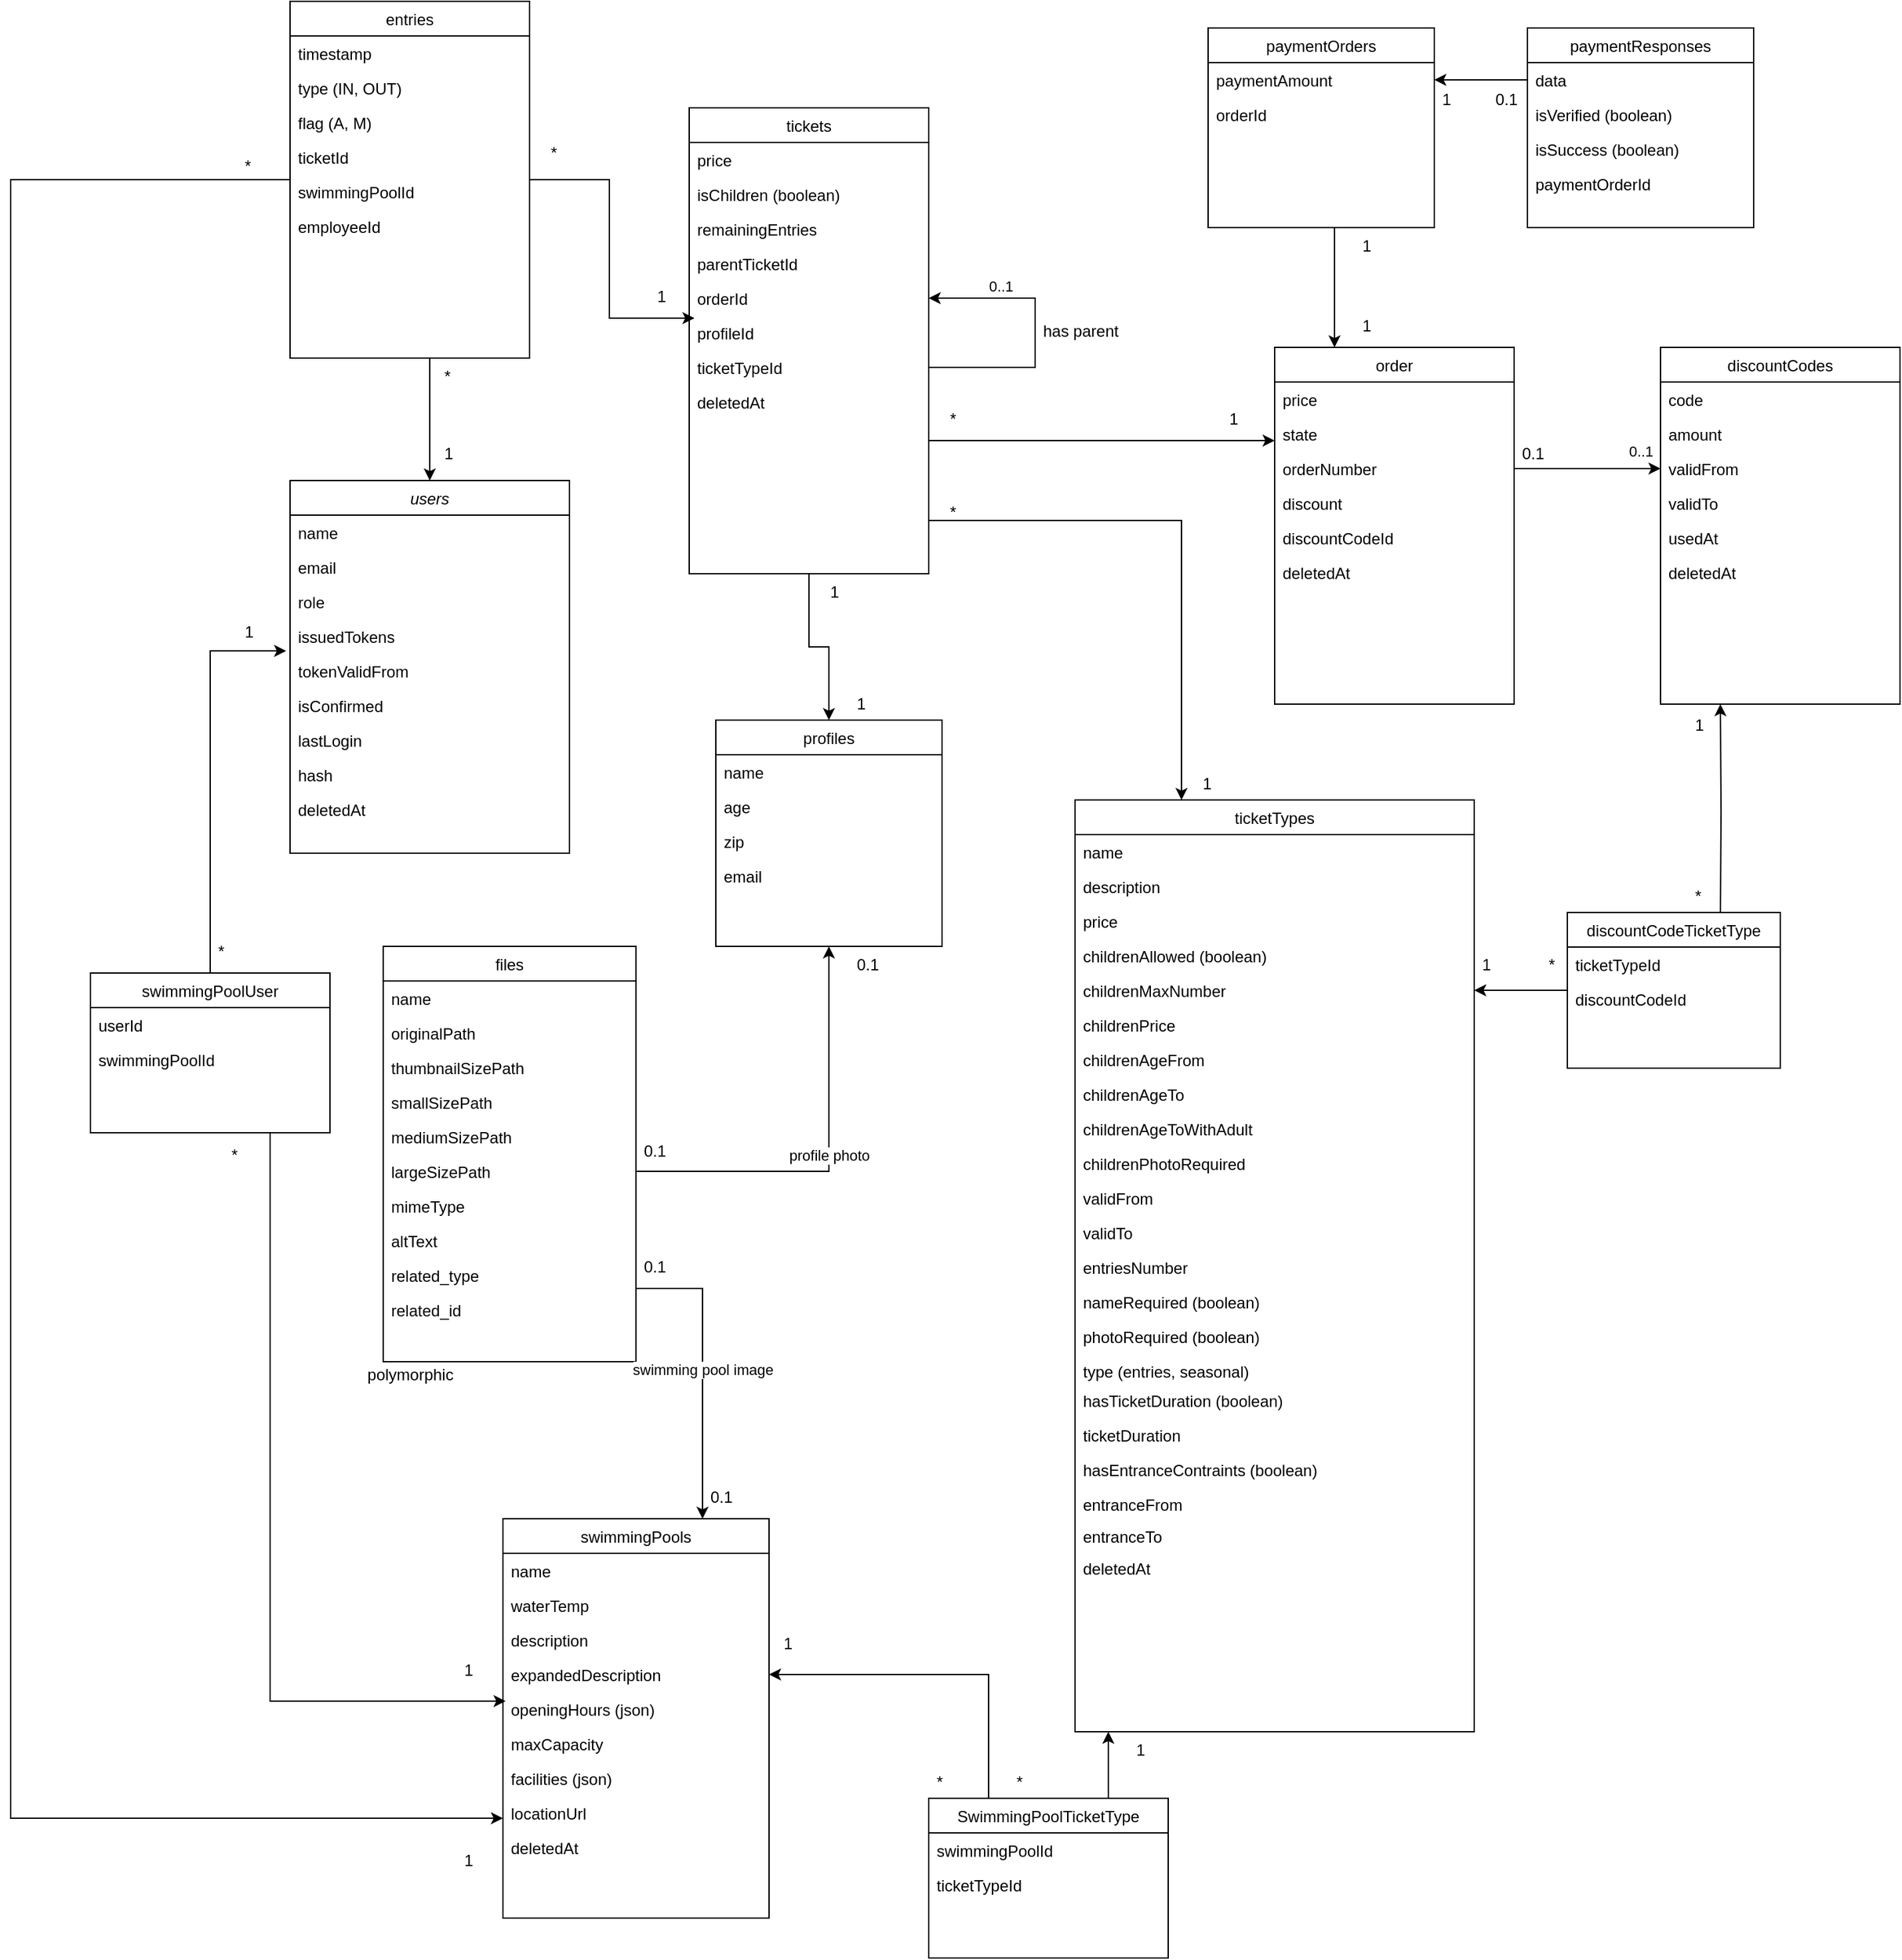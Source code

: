 <mxfile version="14.6.13" type="device"><diagram id="C5RBs43oDa-KdzZeNtuy" name="Page-1"><mxGraphModel dx="2249" dy="1906" grid="1" gridSize="10" guides="1" tooltips="1" connect="1" arrows="1" fold="1" page="1" pageScale="1" pageWidth="827" pageHeight="1169" math="0" shadow="0"><root><mxCell id="WIyWlLk6GJQsqaUBKTNV-0"/><mxCell id="WIyWlLk6GJQsqaUBKTNV-1" parent="WIyWlLk6GJQsqaUBKTNV-0"/><mxCell id="zkfFHV4jXpPFQw0GAbJ--0" value="users" style="swimlane;fontStyle=2;align=center;verticalAlign=top;childLayout=stackLayout;horizontal=1;startSize=26;horizontalStack=0;resizeParent=1;resizeLast=0;collapsible=1;marginBottom=0;rounded=0;shadow=0;strokeWidth=1;" parent="WIyWlLk6GJQsqaUBKTNV-1" vertex="1"><mxGeometry x="80" y="120" width="210" height="280" as="geometry"><mxRectangle x="230" y="140" width="160" height="26" as="alternateBounds"/></mxGeometry></mxCell><mxCell id="zkfFHV4jXpPFQw0GAbJ--1" value="name" style="text;align=left;verticalAlign=top;spacingLeft=4;spacingRight=4;overflow=hidden;rotatable=0;points=[[0,0.5],[1,0.5]];portConstraint=eastwest;" parent="zkfFHV4jXpPFQw0GAbJ--0" vertex="1"><mxGeometry y="26" width="210" height="26" as="geometry"/></mxCell><mxCell id="zkfFHV4jXpPFQw0GAbJ--3" value="email" style="text;align=left;verticalAlign=top;spacingLeft=4;spacingRight=4;overflow=hidden;rotatable=0;points=[[0,0.5],[1,0.5]];portConstraint=eastwest;rounded=0;shadow=0;html=0;" parent="zkfFHV4jXpPFQw0GAbJ--0" vertex="1"><mxGeometry y="52" width="210" height="26" as="geometry"/></mxCell><mxCell id="48Y4e8275ruxx7XtLeB7-0" value="role" style="text;align=left;verticalAlign=top;spacingLeft=4;spacingRight=4;overflow=hidden;rotatable=0;points=[[0,0.5],[1,0.5]];portConstraint=eastwest;rounded=0;shadow=0;html=0;" parent="zkfFHV4jXpPFQw0GAbJ--0" vertex="1"><mxGeometry y="78" width="210" height="26" as="geometry"/></mxCell><mxCell id="Dddt24vd3l7Aj1Kk9YPu-17" value="issuedTokens" style="text;align=left;verticalAlign=top;spacingLeft=4;spacingRight=4;overflow=hidden;rotatable=0;points=[[0,0.5],[1,0.5]];portConstraint=eastwest;rounded=0;shadow=0;html=0;" parent="zkfFHV4jXpPFQw0GAbJ--0" vertex="1"><mxGeometry y="104" width="210" height="26" as="geometry"/></mxCell><mxCell id="Dddt24vd3l7Aj1Kk9YPu-20" value="tokenValidFrom" style="text;align=left;verticalAlign=top;spacingLeft=4;spacingRight=4;overflow=hidden;rotatable=0;points=[[0,0.5],[1,0.5]];portConstraint=eastwest;rounded=0;shadow=0;html=0;" parent="zkfFHV4jXpPFQw0GAbJ--0" vertex="1"><mxGeometry y="130" width="210" height="26" as="geometry"/></mxCell><mxCell id="Dddt24vd3l7Aj1Kk9YPu-18" value="isConfirmed" style="text;align=left;verticalAlign=top;spacingLeft=4;spacingRight=4;overflow=hidden;rotatable=0;points=[[0,0.5],[1,0.5]];portConstraint=eastwest;rounded=0;shadow=0;html=0;" parent="zkfFHV4jXpPFQw0GAbJ--0" vertex="1"><mxGeometry y="156" width="210" height="26" as="geometry"/></mxCell><mxCell id="Dddt24vd3l7Aj1Kk9YPu-19" value="lastLogin" style="text;align=left;verticalAlign=top;spacingLeft=4;spacingRight=4;overflow=hidden;rotatable=0;points=[[0,0.5],[1,0.5]];portConstraint=eastwest;rounded=0;shadow=0;html=0;" parent="zkfFHV4jXpPFQw0GAbJ--0" vertex="1"><mxGeometry y="182" width="210" height="26" as="geometry"/></mxCell><mxCell id="Dddt24vd3l7Aj1Kk9YPu-21" value="hash" style="text;align=left;verticalAlign=top;spacingLeft=4;spacingRight=4;overflow=hidden;rotatable=0;points=[[0,0.5],[1,0.5]];portConstraint=eastwest;rounded=0;shadow=0;html=0;" parent="zkfFHV4jXpPFQw0GAbJ--0" vertex="1"><mxGeometry y="208" width="210" height="26" as="geometry"/></mxCell><mxCell id="w9PXKXEkgkcRdic9SI63-7" value="deletedAt" style="text;align=left;verticalAlign=top;spacingLeft=4;spacingRight=4;overflow=hidden;rotatable=0;points=[[0,0.5],[1,0.5]];portConstraint=eastwest;rounded=0;shadow=0;html=0;" vertex="1" parent="zkfFHV4jXpPFQw0GAbJ--0"><mxGeometry y="234" width="210" height="26" as="geometry"/></mxCell><mxCell id="w9PXKXEkgkcRdic9SI63-25" style="edgeStyle=orthogonalEdgeStyle;rounded=0;orthogonalLoop=1;jettySize=auto;html=1;" edge="1" parent="WIyWlLk6GJQsqaUBKTNV-1" source="zkfFHV4jXpPFQw0GAbJ--17" target="48Y4e8275ruxx7XtLeB7-6"><mxGeometry relative="1" as="geometry"/></mxCell><mxCell id="zkfFHV4jXpPFQw0GAbJ--17" value="tickets" style="swimlane;fontStyle=0;align=center;verticalAlign=top;childLayout=stackLayout;horizontal=1;startSize=26;horizontalStack=0;resizeParent=1;resizeLast=0;collapsible=1;marginBottom=0;rounded=0;shadow=0;strokeWidth=1;" parent="WIyWlLk6GJQsqaUBKTNV-1" vertex="1"><mxGeometry x="380" y="-160" width="180" height="350" as="geometry"><mxRectangle x="550" y="140" width="160" height="26" as="alternateBounds"/></mxGeometry></mxCell><mxCell id="zkfFHV4jXpPFQw0GAbJ--19" value="price" style="text;align=left;verticalAlign=top;spacingLeft=4;spacingRight=4;overflow=hidden;rotatable=0;points=[[0,0.5],[1,0.5]];portConstraint=eastwest;rounded=0;shadow=0;html=0;" parent="zkfFHV4jXpPFQw0GAbJ--17" vertex="1"><mxGeometry y="26" width="180" height="26" as="geometry"/></mxCell><mxCell id="48Y4e8275ruxx7XtLeB7-106" value="isChildren (boolean)" style="text;align=left;verticalAlign=top;spacingLeft=4;spacingRight=4;overflow=hidden;rotatable=0;points=[[0,0.5],[1,0.5]];portConstraint=eastwest;rounded=0;shadow=0;html=0;" parent="zkfFHV4jXpPFQw0GAbJ--17" vertex="1"><mxGeometry y="52" width="180" height="26" as="geometry"/></mxCell><mxCell id="48Y4e8275ruxx7XtLeB7-73" value="remainingEntries" style="text;align=left;verticalAlign=top;spacingLeft=4;spacingRight=4;overflow=hidden;rotatable=0;points=[[0,0.5],[1,0.5]];portConstraint=eastwest;rounded=0;shadow=0;html=0;" parent="zkfFHV4jXpPFQw0GAbJ--17" vertex="1"><mxGeometry y="78" width="180" height="26" as="geometry"/></mxCell><mxCell id="48Y4e8275ruxx7XtLeB7-107" value="parentTicketId" style="text;align=left;verticalAlign=top;spacingLeft=4;spacingRight=4;overflow=hidden;rotatable=0;points=[[0,0.5],[1,0.5]];portConstraint=eastwest;rounded=0;shadow=0;html=0;" parent="zkfFHV4jXpPFQw0GAbJ--17" vertex="1"><mxGeometry y="104" width="180" height="26" as="geometry"/></mxCell><mxCell id="48Y4e8275ruxx7XtLeB7-101" value="orderId" style="text;align=left;verticalAlign=top;spacingLeft=4;spacingRight=4;overflow=hidden;rotatable=0;points=[[0,0.5],[1,0.5]];portConstraint=eastwest;rounded=0;shadow=0;html=0;" parent="zkfFHV4jXpPFQw0GAbJ--17" vertex="1"><mxGeometry y="130" width="180" height="26" as="geometry"/></mxCell><mxCell id="48Y4e8275ruxx7XtLeB7-111" value="profileId" style="text;align=left;verticalAlign=top;spacingLeft=4;spacingRight=4;overflow=hidden;rotatable=0;points=[[0,0.5],[1,0.5]];portConstraint=eastwest;rounded=0;shadow=0;html=0;" parent="zkfFHV4jXpPFQw0GAbJ--17" vertex="1"><mxGeometry y="156" width="180" height="26" as="geometry"/></mxCell><mxCell id="48Y4e8275ruxx7XtLeB7-113" value="ticketTypeId" style="text;align=left;verticalAlign=top;spacingLeft=4;spacingRight=4;overflow=hidden;rotatable=0;points=[[0,0.5],[1,0.5]];portConstraint=eastwest;rounded=0;shadow=0;html=0;" parent="zkfFHV4jXpPFQw0GAbJ--17" vertex="1"><mxGeometry y="182" width="180" height="26" as="geometry"/></mxCell><mxCell id="48Y4e8275ruxx7XtLeB7-112" value="0..1" style="edgeStyle=orthogonalEdgeStyle;rounded=0;orthogonalLoop=1;jettySize=auto;html=1;entryX=1;entryY=0.5;entryDx=0;entryDy=0;exitX=1;exitY=0.5;exitDx=0;exitDy=0;" parent="zkfFHV4jXpPFQw0GAbJ--17" target="48Y4e8275ruxx7XtLeB7-101" edge="1"><mxGeometry x="0.493" y="-9" relative="1" as="geometry"><mxPoint x="180" y="195" as="sourcePoint"/><mxPoint x="280" y="-100" as="targetPoint"/><Array as="points"><mxPoint x="260" y="195"/><mxPoint x="260" y="143"/></Array><mxPoint as="offset"/></mxGeometry></mxCell><mxCell id="w9PXKXEkgkcRdic9SI63-21" value="deletedAt" style="text;align=left;verticalAlign=top;spacingLeft=4;spacingRight=4;overflow=hidden;rotatable=0;points=[[0,0.5],[1,0.5]];portConstraint=eastwest;rounded=0;shadow=0;html=0;" vertex="1" parent="zkfFHV4jXpPFQw0GAbJ--17"><mxGeometry y="208" width="180" height="26" as="geometry"/></mxCell><mxCell id="48Y4e8275ruxx7XtLeB7-6" value="profiles" style="swimlane;fontStyle=0;align=center;verticalAlign=top;childLayout=stackLayout;horizontal=1;startSize=26;horizontalStack=0;resizeParent=1;resizeLast=0;collapsible=1;marginBottom=0;rounded=0;shadow=0;strokeWidth=1;" parent="WIyWlLk6GJQsqaUBKTNV-1" vertex="1"><mxGeometry x="400" y="300" width="170" height="170" as="geometry"><mxRectangle x="550" y="140" width="160" height="26" as="alternateBounds"/></mxGeometry></mxCell><mxCell id="48Y4e8275ruxx7XtLeB7-7" value="name" style="text;align=left;verticalAlign=top;spacingLeft=4;spacingRight=4;overflow=hidden;rotatable=0;points=[[0,0.5],[1,0.5]];portConstraint=eastwest;rounded=0;shadow=0;html=0;" parent="48Y4e8275ruxx7XtLeB7-6" vertex="1"><mxGeometry y="26" width="170" height="26" as="geometry"/></mxCell><mxCell id="48Y4e8275ruxx7XtLeB7-8" value="age" style="text;align=left;verticalAlign=top;spacingLeft=4;spacingRight=4;overflow=hidden;rotatable=0;points=[[0,0.5],[1,0.5]];portConstraint=eastwest;rounded=0;shadow=0;html=0;" parent="48Y4e8275ruxx7XtLeB7-6" vertex="1"><mxGeometry y="52" width="170" height="26" as="geometry"/></mxCell><mxCell id="48Y4e8275ruxx7XtLeB7-9" value="zip&#10;" style="text;align=left;verticalAlign=top;spacingLeft=4;spacingRight=4;overflow=hidden;rotatable=0;points=[[0,0.5],[1,0.5]];portConstraint=eastwest;rounded=0;shadow=0;html=0;" parent="48Y4e8275ruxx7XtLeB7-6" vertex="1"><mxGeometry y="78" width="170" height="26" as="geometry"/></mxCell><mxCell id="48Y4e8275ruxx7XtLeB7-92" value="email" style="text;align=left;verticalAlign=top;spacingLeft=4;spacingRight=4;overflow=hidden;rotatable=0;points=[[0,0.5],[1,0.5]];portConstraint=eastwest;rounded=0;shadow=0;html=0;" parent="48Y4e8275ruxx7XtLeB7-6" vertex="1"><mxGeometry y="104" width="170" height="26" as="geometry"/></mxCell><mxCell id="48Y4e8275ruxx7XtLeB7-19" value="ticketTypes" style="swimlane;fontStyle=0;align=center;verticalAlign=top;childLayout=stackLayout;horizontal=1;startSize=26;horizontalStack=0;resizeParent=1;resizeLast=0;collapsible=1;marginBottom=0;rounded=0;shadow=0;strokeWidth=1;" parent="WIyWlLk6GJQsqaUBKTNV-1" vertex="1"><mxGeometry x="670" y="360" width="300" height="700" as="geometry"><mxRectangle x="550" y="140" width="160" height="26" as="alternateBounds"/></mxGeometry></mxCell><mxCell id="48Y4e8275ruxx7XtLeB7-25" value="name" style="text;align=left;verticalAlign=top;spacingLeft=4;spacingRight=4;overflow=hidden;rotatable=0;points=[[0,0.5],[1,0.5]];portConstraint=eastwest;rounded=0;shadow=0;html=0;" parent="48Y4e8275ruxx7XtLeB7-19" vertex="1"><mxGeometry y="26" width="300" height="26" as="geometry"/></mxCell><mxCell id="48Y4e8275ruxx7XtLeB7-44" value="description" style="text;align=left;verticalAlign=top;spacingLeft=4;spacingRight=4;overflow=hidden;rotatable=0;points=[[0,0.5],[1,0.5]];portConstraint=eastwest;rounded=0;shadow=0;html=0;" parent="48Y4e8275ruxx7XtLeB7-19" vertex="1"><mxGeometry y="52" width="300" height="26" as="geometry"/></mxCell><mxCell id="48Y4e8275ruxx7XtLeB7-20" value="price" style="text;align=left;verticalAlign=top;spacingLeft=4;spacingRight=4;overflow=hidden;rotatable=0;points=[[0,0.5],[1,0.5]];portConstraint=eastwest;rounded=0;shadow=0;html=0;" parent="48Y4e8275ruxx7XtLeB7-19" vertex="1"><mxGeometry y="78" width="300" height="26" as="geometry"/></mxCell><mxCell id="48Y4e8275ruxx7XtLeB7-123" value="childrenAllowed (boolean)" style="text;align=left;verticalAlign=top;spacingLeft=4;spacingRight=4;overflow=hidden;rotatable=0;points=[[0,0.5],[1,0.5]];portConstraint=eastwest;rounded=0;shadow=0;html=0;" parent="48Y4e8275ruxx7XtLeB7-19" vertex="1"><mxGeometry y="104" width="300" height="26" as="geometry"/></mxCell><mxCell id="48Y4e8275ruxx7XtLeB7-120" value="childrenMaxNumber" style="text;align=left;verticalAlign=top;spacingLeft=4;spacingRight=4;overflow=hidden;rotatable=0;points=[[0,0.5],[1,0.5]];portConstraint=eastwest;rounded=0;shadow=0;html=0;" parent="48Y4e8275ruxx7XtLeB7-19" vertex="1"><mxGeometry y="130" width="300" height="26" as="geometry"/></mxCell><mxCell id="48Y4e8275ruxx7XtLeB7-119" value="childrenPrice" style="text;align=left;verticalAlign=top;spacingLeft=4;spacingRight=4;overflow=hidden;rotatable=0;points=[[0,0.5],[1,0.5]];portConstraint=eastwest;rounded=0;shadow=0;html=0;" parent="48Y4e8275ruxx7XtLeB7-19" vertex="1"><mxGeometry y="156" width="300" height="26" as="geometry"/></mxCell><mxCell id="48Y4e8275ruxx7XtLeB7-124" value="childrenAgeFrom" style="text;align=left;verticalAlign=top;spacingLeft=4;spacingRight=4;overflow=hidden;rotatable=0;points=[[0,0.5],[1,0.5]];portConstraint=eastwest;rounded=0;shadow=0;html=0;" parent="48Y4e8275ruxx7XtLeB7-19" vertex="1"><mxGeometry y="182" width="300" height="26" as="geometry"/></mxCell><mxCell id="48Y4e8275ruxx7XtLeB7-125" value="childrenAgeTo" style="text;align=left;verticalAlign=top;spacingLeft=4;spacingRight=4;overflow=hidden;rotatable=0;points=[[0,0.5],[1,0.5]];portConstraint=eastwest;rounded=0;shadow=0;html=0;" parent="48Y4e8275ruxx7XtLeB7-19" vertex="1"><mxGeometry y="208" width="300" height="26" as="geometry"/></mxCell><mxCell id="48Y4e8275ruxx7XtLeB7-128" value="childrenAgeToWithAdult" style="text;align=left;verticalAlign=top;spacingLeft=4;spacingRight=4;overflow=hidden;rotatable=0;points=[[0,0.5],[1,0.5]];portConstraint=eastwest;rounded=0;shadow=0;html=0;" parent="48Y4e8275ruxx7XtLeB7-19" vertex="1"><mxGeometry y="234" width="300" height="26" as="geometry"/></mxCell><mxCell id="48Y4e8275ruxx7XtLeB7-127" value="childrenPhotoRequired" style="text;align=left;verticalAlign=top;spacingLeft=4;spacingRight=4;overflow=hidden;rotatable=0;points=[[0,0.5],[1,0.5]];portConstraint=eastwest;rounded=0;shadow=0;html=0;" parent="48Y4e8275ruxx7XtLeB7-19" vertex="1"><mxGeometry y="260" width="300" height="26" as="geometry"/></mxCell><mxCell id="48Y4e8275ruxx7XtLeB7-116" value="validFrom" style="text;align=left;verticalAlign=top;spacingLeft=4;spacingRight=4;overflow=hidden;rotatable=0;points=[[0,0.5],[1,0.5]];portConstraint=eastwest;rounded=0;shadow=0;html=0;" parent="48Y4e8275ruxx7XtLeB7-19" vertex="1"><mxGeometry y="286" width="300" height="26" as="geometry"/></mxCell><mxCell id="48Y4e8275ruxx7XtLeB7-115" value="validTo" style="text;align=left;verticalAlign=top;spacingLeft=4;spacingRight=4;overflow=hidden;rotatable=0;points=[[0,0.5],[1,0.5]];portConstraint=eastwest;rounded=0;shadow=0;html=0;" parent="48Y4e8275ruxx7XtLeB7-19" vertex="1"><mxGeometry y="312" width="300" height="26" as="geometry"/></mxCell><mxCell id="48Y4e8275ruxx7XtLeB7-117" value="entriesNumber" style="text;align=left;verticalAlign=top;spacingLeft=4;spacingRight=4;overflow=hidden;rotatable=0;points=[[0,0.5],[1,0.5]];portConstraint=eastwest;rounded=0;shadow=0;html=0;" parent="48Y4e8275ruxx7XtLeB7-19" vertex="1"><mxGeometry y="338" width="300" height="26" as="geometry"/></mxCell><mxCell id="48Y4e8275ruxx7XtLeB7-121" value="nameRequired (boolean)" style="text;align=left;verticalAlign=top;spacingLeft=4;spacingRight=4;overflow=hidden;rotatable=0;points=[[0,0.5],[1,0.5]];portConstraint=eastwest;rounded=0;shadow=0;html=0;" parent="48Y4e8275ruxx7XtLeB7-19" vertex="1"><mxGeometry y="364" width="300" height="26" as="geometry"/></mxCell><mxCell id="48Y4e8275ruxx7XtLeB7-122" value="photoRequired (boolean)" style="text;align=left;verticalAlign=top;spacingLeft=4;spacingRight=4;overflow=hidden;rotatable=0;points=[[0,0.5],[1,0.5]];portConstraint=eastwest;rounded=0;shadow=0;html=0;" parent="48Y4e8275ruxx7XtLeB7-19" vertex="1"><mxGeometry y="390" width="300" height="26" as="geometry"/></mxCell><mxCell id="48Y4e8275ruxx7XtLeB7-131" value="type (entries, seasonal) &#10;" style="text;align=left;verticalAlign=top;spacingLeft=4;spacingRight=4;overflow=hidden;rotatable=0;points=[[0,0.5],[1,0.5]];portConstraint=eastwest;rounded=0;shadow=0;html=0;" parent="48Y4e8275ruxx7XtLeB7-19" vertex="1"><mxGeometry y="416" width="300" height="22" as="geometry"/></mxCell><mxCell id="is4C_H_IeFjuiPY__8f2-0" value="hasTicketDuration (boolean)" style="text;align=left;verticalAlign=top;spacingLeft=4;spacingRight=4;overflow=hidden;rotatable=0;points=[[0,0.5],[1,0.5]];portConstraint=eastwest;rounded=0;shadow=0;html=0;" parent="48Y4e8275ruxx7XtLeB7-19" vertex="1"><mxGeometry y="438" width="300" height="26" as="geometry"/></mxCell><mxCell id="2iVKsBtgoLt-A7QLa_P8-0" value="ticketDuration" style="text;align=left;verticalAlign=top;spacingLeft=4;spacingRight=4;overflow=hidden;rotatable=0;points=[[0,0.5],[1,0.5]];portConstraint=eastwest;rounded=0;shadow=0;html=0;" parent="48Y4e8275ruxx7XtLeB7-19" vertex="1"><mxGeometry y="464" width="300" height="26" as="geometry"/></mxCell><mxCell id="is4C_H_IeFjuiPY__8f2-2" value="hasEntranceContraints (boolean)" style="text;align=left;verticalAlign=top;spacingLeft=4;spacingRight=4;overflow=hidden;rotatable=0;points=[[0,0.5],[1,0.5]];portConstraint=eastwest;rounded=0;shadow=0;html=0;" parent="48Y4e8275ruxx7XtLeB7-19" vertex="1"><mxGeometry y="490" width="300" height="26" as="geometry"/></mxCell><mxCell id="48Y4e8275ruxx7XtLeB7-118" value="entranceFrom" style="text;align=left;verticalAlign=top;spacingLeft=4;spacingRight=4;overflow=hidden;rotatable=0;points=[[0,0.5],[1,0.5]];portConstraint=eastwest;rounded=0;shadow=0;html=0;" parent="48Y4e8275ruxx7XtLeB7-19" vertex="1"><mxGeometry y="516" width="300" height="24" as="geometry"/></mxCell><mxCell id="is4C_H_IeFjuiPY__8f2-1" value="entranceTo" style="text;align=left;verticalAlign=top;spacingLeft=4;spacingRight=4;overflow=hidden;rotatable=0;points=[[0,0.5],[1,0.5]];portConstraint=eastwest;rounded=0;shadow=0;html=0;" parent="48Y4e8275ruxx7XtLeB7-19" vertex="1"><mxGeometry y="540" width="300" height="24" as="geometry"/></mxCell><mxCell id="w9PXKXEkgkcRdic9SI63-8" value="deletedAt" style="text;align=left;verticalAlign=top;spacingLeft=4;spacingRight=4;overflow=hidden;rotatable=0;points=[[0,0.5],[1,0.5]];portConstraint=eastwest;rounded=0;shadow=0;html=0;" vertex="1" parent="48Y4e8275ruxx7XtLeB7-19"><mxGeometry y="564" width="300" height="26" as="geometry"/></mxCell><mxCell id="48Y4e8275ruxx7XtLeB7-46" value="files" style="swimlane;fontStyle=0;align=center;verticalAlign=top;childLayout=stackLayout;horizontal=1;startSize=26;horizontalStack=0;resizeParent=1;resizeLast=0;collapsible=1;marginBottom=0;rounded=0;shadow=0;strokeWidth=1;" parent="WIyWlLk6GJQsqaUBKTNV-1" vertex="1"><mxGeometry x="150" y="470" width="190" height="312" as="geometry"><mxRectangle x="550" y="140" width="160" height="26" as="alternateBounds"/></mxGeometry></mxCell><mxCell id="48Y4e8275ruxx7XtLeB7-47" value="name" style="text;align=left;verticalAlign=top;spacingLeft=4;spacingRight=4;overflow=hidden;rotatable=0;points=[[0,0.5],[1,0.5]];portConstraint=eastwest;rounded=0;shadow=0;html=0;" parent="48Y4e8275ruxx7XtLeB7-46" vertex="1"><mxGeometry y="26" width="190" height="26" as="geometry"/></mxCell><mxCell id="48Y4e8275ruxx7XtLeB7-48" value="originalPath" style="text;align=left;verticalAlign=top;spacingLeft=4;spacingRight=4;overflow=hidden;rotatable=0;points=[[0,0.5],[1,0.5]];portConstraint=eastwest;rounded=0;shadow=0;html=0;" parent="48Y4e8275ruxx7XtLeB7-46" vertex="1"><mxGeometry y="52" width="190" height="26" as="geometry"/></mxCell><mxCell id="48Y4e8275ruxx7XtLeB7-49" value="thumbnailSizePath" style="text;align=left;verticalAlign=top;spacingLeft=4;spacingRight=4;overflow=hidden;rotatable=0;points=[[0,0.5],[1,0.5]];portConstraint=eastwest;rounded=0;shadow=0;html=0;" parent="48Y4e8275ruxx7XtLeB7-46" vertex="1"><mxGeometry y="78" width="190" height="26" as="geometry"/></mxCell><mxCell id="48Y4e8275ruxx7XtLeB7-50" value="smallSizePath" style="text;align=left;verticalAlign=top;spacingLeft=4;spacingRight=4;overflow=hidden;rotatable=0;points=[[0,0.5],[1,0.5]];portConstraint=eastwest;rounded=0;shadow=0;html=0;" parent="48Y4e8275ruxx7XtLeB7-46" vertex="1"><mxGeometry y="104" width="190" height="26" as="geometry"/></mxCell><mxCell id="48Y4e8275ruxx7XtLeB7-54" value="mediumSizePath" style="text;align=left;verticalAlign=top;spacingLeft=4;spacingRight=4;overflow=hidden;rotatable=0;points=[[0,0.5],[1,0.5]];portConstraint=eastwest;rounded=0;shadow=0;html=0;" parent="48Y4e8275ruxx7XtLeB7-46" vertex="1"><mxGeometry y="130" width="190" height="26" as="geometry"/></mxCell><mxCell id="48Y4e8275ruxx7XtLeB7-53" value="largeSizePath" style="text;align=left;verticalAlign=top;spacingLeft=4;spacingRight=4;overflow=hidden;rotatable=0;points=[[0,0.5],[1,0.5]];portConstraint=eastwest;rounded=0;shadow=0;html=0;" parent="48Y4e8275ruxx7XtLeB7-46" vertex="1"><mxGeometry y="156" width="190" height="26" as="geometry"/></mxCell><mxCell id="48Y4e8275ruxx7XtLeB7-51" value="mimeType" style="text;align=left;verticalAlign=top;spacingLeft=4;spacingRight=4;overflow=hidden;rotatable=0;points=[[0,0.5],[1,0.5]];portConstraint=eastwest;rounded=0;shadow=0;html=0;" parent="48Y4e8275ruxx7XtLeB7-46" vertex="1"><mxGeometry y="182" width="190" height="26" as="geometry"/></mxCell><mxCell id="48Y4e8275ruxx7XtLeB7-61" value="altText" style="text;align=left;verticalAlign=top;spacingLeft=4;spacingRight=4;overflow=hidden;rotatable=0;points=[[0,0.5],[1,0.5]];portConstraint=eastwest;rounded=0;shadow=0;html=0;" parent="48Y4e8275ruxx7XtLeB7-46" vertex="1"><mxGeometry y="208" width="190" height="26" as="geometry"/></mxCell><mxCell id="48Y4e8275ruxx7XtLeB7-62" value="related_type" style="text;align=left;verticalAlign=top;spacingLeft=4;spacingRight=4;overflow=hidden;rotatable=0;points=[[0,0.5],[1,0.5]];portConstraint=eastwest;rounded=0;shadow=0;html=0;" parent="48Y4e8275ruxx7XtLeB7-46" vertex="1"><mxGeometry y="234" width="190" height="26" as="geometry"/></mxCell><mxCell id="48Y4e8275ruxx7XtLeB7-63" value="related_id" style="text;align=left;verticalAlign=top;spacingLeft=4;spacingRight=4;overflow=hidden;rotatable=0;points=[[0,0.5],[1,0.5]];portConstraint=eastwest;rounded=0;shadow=0;html=0;" parent="48Y4e8275ruxx7XtLeB7-46" vertex="1"><mxGeometry y="260" width="190" height="26" as="geometry"/></mxCell><mxCell id="48Y4e8275ruxx7XtLeB7-64" value="polymorphic" style="text;html=1;align=center;verticalAlign=middle;resizable=0;points=[];autosize=1;" parent="WIyWlLk6GJQsqaUBKTNV-1" vertex="1"><mxGeometry x="130" y="782" width="80" height="20" as="geometry"/></mxCell><mxCell id="48Y4e8275ruxx7XtLeB7-82" style="edgeStyle=orthogonalEdgeStyle;rounded=0;orthogonalLoop=1;jettySize=auto;html=1;" parent="WIyWlLk6GJQsqaUBKTNV-1" target="48Y4e8275ruxx7XtLeB7-19" edge="1"><mxGeometry relative="1" as="geometry"><mxPoint x="560" y="150" as="sourcePoint"/><mxPoint x="710" y="263" as="targetPoint"/><Array as="points"><mxPoint x="750" y="150"/></Array></mxGeometry></mxCell><mxCell id="48Y4e8275ruxx7XtLeB7-87" value="profile photo" style="edgeStyle=orthogonalEdgeStyle;rounded=0;orthogonalLoop=1;jettySize=auto;html=1;exitX=1;exitY=0.5;exitDx=0;exitDy=0;entryX=0.5;entryY=1;entryDx=0;entryDy=0;" parent="WIyWlLk6GJQsqaUBKTNV-1" source="48Y4e8275ruxx7XtLeB7-53" target="48Y4e8275ruxx7XtLeB7-6" edge="1"><mxGeometry relative="1" as="geometry"/></mxCell><mxCell id="48Y4e8275ruxx7XtLeB7-93" value="order" style="swimlane;fontStyle=0;align=center;verticalAlign=top;childLayout=stackLayout;horizontal=1;startSize=26;horizontalStack=0;resizeParent=1;resizeLast=0;collapsible=1;marginBottom=0;rounded=0;shadow=0;strokeWidth=1;" parent="WIyWlLk6GJQsqaUBKTNV-1" vertex="1"><mxGeometry x="820" y="20" width="180" height="268" as="geometry"><mxRectangle x="550" y="140" width="160" height="26" as="alternateBounds"/></mxGeometry></mxCell><mxCell id="48Y4e8275ruxx7XtLeB7-94" value="price" style="text;align=left;verticalAlign=top;spacingLeft=4;spacingRight=4;overflow=hidden;rotatable=0;points=[[0,0.5],[1,0.5]];portConstraint=eastwest;rounded=0;shadow=0;html=0;" parent="48Y4e8275ruxx7XtLeB7-93" vertex="1"><mxGeometry y="26" width="180" height="26" as="geometry"/></mxCell><mxCell id="2iVKsBtgoLt-A7QLa_P8-1" value="state" style="text;align=left;verticalAlign=top;spacingLeft=4;spacingRight=4;overflow=hidden;rotatable=0;points=[[0,0.5],[1,0.5]];portConstraint=eastwest;rounded=0;shadow=0;html=0;" parent="48Y4e8275ruxx7XtLeB7-93" vertex="1"><mxGeometry y="52" width="180" height="26" as="geometry"/></mxCell><mxCell id="2iVKsBtgoLt-A7QLa_P8-9" value="orderNumber" style="text;align=left;verticalAlign=top;spacingLeft=4;spacingRight=4;overflow=hidden;rotatable=0;points=[[0,0.5],[1,0.5]];portConstraint=eastwest;rounded=0;shadow=0;html=0;" parent="48Y4e8275ruxx7XtLeB7-93" vertex="1"><mxGeometry y="78" width="180" height="26" as="geometry"/></mxCell><mxCell id="zis6S_XM1e4ta9ZUACnK-16" value="discount" style="text;align=left;verticalAlign=top;spacingLeft=4;spacingRight=4;overflow=hidden;rotatable=0;points=[[0,0.5],[1,0.5]];portConstraint=eastwest;rounded=0;shadow=0;html=0;" parent="48Y4e8275ruxx7XtLeB7-93" vertex="1"><mxGeometry y="104" width="180" height="26" as="geometry"/></mxCell><mxCell id="w9PXKXEkgkcRdic9SI63-9" value="discountCodeId" style="text;align=left;verticalAlign=top;spacingLeft=4;spacingRight=4;overflow=hidden;rotatable=0;points=[[0,0.5],[1,0.5]];portConstraint=eastwest;rounded=0;shadow=0;html=0;" vertex="1" parent="48Y4e8275ruxx7XtLeB7-93"><mxGeometry y="130" width="180" height="26" as="geometry"/></mxCell><mxCell id="w9PXKXEkgkcRdic9SI63-12" value="deletedAt" style="text;align=left;verticalAlign=top;spacingLeft=4;spacingRight=4;overflow=hidden;rotatable=0;points=[[0,0.5],[1,0.5]];portConstraint=eastwest;rounded=0;shadow=0;html=0;" vertex="1" parent="48Y4e8275ruxx7XtLeB7-93"><mxGeometry y="156" width="180" height="26" as="geometry"/></mxCell><mxCell id="48Y4e8275ruxx7XtLeB7-102" style="edgeStyle=orthogonalEdgeStyle;rounded=0;orthogonalLoop=1;jettySize=auto;html=1;" parent="WIyWlLk6GJQsqaUBKTNV-1" edge="1"><mxGeometry relative="1" as="geometry"><mxPoint x="560" y="90" as="sourcePoint"/><mxPoint x="820" y="90" as="targetPoint"/><Array as="points"><mxPoint x="760" y="90"/><mxPoint x="760" y="90"/></Array></mxGeometry></mxCell><mxCell id="48Y4e8275ruxx7XtLeB7-132" value="swimmingPools" style="swimlane;fontStyle=0;align=center;verticalAlign=top;childLayout=stackLayout;horizontal=1;startSize=26;horizontalStack=0;resizeParent=1;resizeLast=0;collapsible=1;marginBottom=0;rounded=0;shadow=0;strokeWidth=1;" parent="WIyWlLk6GJQsqaUBKTNV-1" vertex="1"><mxGeometry x="240" y="900" width="200" height="300" as="geometry"><mxRectangle x="550" y="140" width="160" height="26" as="alternateBounds"/></mxGeometry></mxCell><mxCell id="48Y4e8275ruxx7XtLeB7-133" value="name" style="text;align=left;verticalAlign=top;spacingLeft=4;spacingRight=4;overflow=hidden;rotatable=0;points=[[0,0.5],[1,0.5]];portConstraint=eastwest;rounded=0;shadow=0;html=0;" parent="48Y4e8275ruxx7XtLeB7-132" vertex="1"><mxGeometry y="26" width="200" height="26" as="geometry"/></mxCell><mxCell id="48Y4e8275ruxx7XtLeB7-134" value="waterTemp" style="text;align=left;verticalAlign=top;spacingLeft=4;spacingRight=4;overflow=hidden;rotatable=0;points=[[0,0.5],[1,0.5]];portConstraint=eastwest;rounded=0;shadow=0;html=0;" parent="48Y4e8275ruxx7XtLeB7-132" vertex="1"><mxGeometry y="52" width="200" height="26" as="geometry"/></mxCell><mxCell id="48Y4e8275ruxx7XtLeB7-135" value="description" style="text;align=left;verticalAlign=top;spacingLeft=4;spacingRight=4;overflow=hidden;rotatable=0;points=[[0,0.5],[1,0.5]];portConstraint=eastwest;rounded=0;shadow=0;html=0;" parent="48Y4e8275ruxx7XtLeB7-132" vertex="1"><mxGeometry y="78" width="200" height="26" as="geometry"/></mxCell><mxCell id="Dddt24vd3l7Aj1Kk9YPu-3" value="expandedDescription" style="text;align=left;verticalAlign=top;spacingLeft=4;spacingRight=4;overflow=hidden;rotatable=0;points=[[0,0.5],[1,0.5]];portConstraint=eastwest;rounded=0;shadow=0;html=0;" parent="48Y4e8275ruxx7XtLeB7-132" vertex="1"><mxGeometry y="104" width="200" height="26" as="geometry"/></mxCell><mxCell id="Dddt24vd3l7Aj1Kk9YPu-1" value="openingHours (json)" style="text;align=left;verticalAlign=top;spacingLeft=4;spacingRight=4;overflow=hidden;rotatable=0;points=[[0,0.5],[1,0.5]];portConstraint=eastwest;rounded=0;shadow=0;html=0;" parent="48Y4e8275ruxx7XtLeB7-132" vertex="1"><mxGeometry y="130" width="200" height="26" as="geometry"/></mxCell><mxCell id="Dddt24vd3l7Aj1Kk9YPu-2" value="maxCapacity" style="text;align=left;verticalAlign=top;spacingLeft=4;spacingRight=4;overflow=hidden;rotatable=0;points=[[0,0.5],[1,0.5]];portConstraint=eastwest;rounded=0;shadow=0;html=0;" parent="48Y4e8275ruxx7XtLeB7-132" vertex="1"><mxGeometry y="156" width="200" height="26" as="geometry"/></mxCell><mxCell id="Dddt24vd3l7Aj1Kk9YPu-4" value="facilities (json)" style="text;align=left;verticalAlign=top;spacingLeft=4;spacingRight=4;overflow=hidden;rotatable=0;points=[[0,0.5],[1,0.5]];portConstraint=eastwest;rounded=0;shadow=0;html=0;" parent="48Y4e8275ruxx7XtLeB7-132" vertex="1"><mxGeometry y="182" width="200" height="26" as="geometry"/></mxCell><mxCell id="IxK_uYYPPS-Q89aCK4L_-0" value="locationUrl" style="text;align=left;verticalAlign=top;spacingLeft=4;spacingRight=4;overflow=hidden;rotatable=0;points=[[0,0.5],[1,0.5]];portConstraint=eastwest;rounded=0;shadow=0;html=0;" parent="48Y4e8275ruxx7XtLeB7-132" vertex="1"><mxGeometry y="208" width="200" height="26" as="geometry"/></mxCell><mxCell id="w9PXKXEkgkcRdic9SI63-22" value="deletedAt" style="text;align=left;verticalAlign=top;spacingLeft=4;spacingRight=4;overflow=hidden;rotatable=0;points=[[0,0.5],[1,0.5]];portConstraint=eastwest;rounded=0;shadow=0;html=0;" vertex="1" parent="48Y4e8275ruxx7XtLeB7-132"><mxGeometry y="234" width="200" height="26" as="geometry"/></mxCell><mxCell id="Dddt24vd3l7Aj1Kk9YPu-0" value="swimming pool image" style="edgeStyle=orthogonalEdgeStyle;rounded=0;orthogonalLoop=1;jettySize=auto;html=1;exitX=1;exitY=-0.115;exitDx=0;exitDy=0;entryX=0.75;entryY=0;entryDx=0;entryDy=0;exitPerimeter=0;" parent="WIyWlLk6GJQsqaUBKTNV-1" source="48Y4e8275ruxx7XtLeB7-63" target="48Y4e8275ruxx7XtLeB7-132" edge="1"><mxGeometry relative="1" as="geometry"><mxPoint x="280" y="823" as="sourcePoint"/><mxPoint x="455" y="550" as="targetPoint"/></mxGeometry></mxCell><mxCell id="Dddt24vd3l7Aj1Kk9YPu-13" style="edgeStyle=orthogonalEdgeStyle;rounded=0;orthogonalLoop=1;jettySize=auto;html=1;exitX=0.25;exitY=0;exitDx=0;exitDy=0;" parent="WIyWlLk6GJQsqaUBKTNV-1" source="Dddt24vd3l7Aj1Kk9YPu-5" target="Dddt24vd3l7Aj1Kk9YPu-3" edge="1"><mxGeometry relative="1" as="geometry"/></mxCell><mxCell id="Dddt24vd3l7Aj1Kk9YPu-14" style="edgeStyle=orthogonalEdgeStyle;rounded=0;orthogonalLoop=1;jettySize=auto;html=1;exitX=0.75;exitY=0;exitDx=0;exitDy=0;" parent="WIyWlLk6GJQsqaUBKTNV-1" source="Dddt24vd3l7Aj1Kk9YPu-5" edge="1"><mxGeometry relative="1" as="geometry"><mxPoint x="695" y="1060" as="targetPoint"/></mxGeometry></mxCell><mxCell id="Dddt24vd3l7Aj1Kk9YPu-5" value="SwimmingPoolTicketType" style="swimlane;fontStyle=0;align=center;verticalAlign=top;childLayout=stackLayout;horizontal=1;startSize=26;horizontalStack=0;resizeParent=1;resizeLast=0;collapsible=1;marginBottom=0;rounded=0;shadow=0;strokeWidth=1;" parent="WIyWlLk6GJQsqaUBKTNV-1" vertex="1"><mxGeometry x="560" y="1110" width="180" height="120" as="geometry"><mxRectangle x="550" y="140" width="160" height="26" as="alternateBounds"/></mxGeometry></mxCell><mxCell id="w9PXKXEkgkcRdic9SI63-3" value="swimmingPoolId" style="text;align=left;verticalAlign=top;spacingLeft=4;spacingRight=4;overflow=hidden;rotatable=0;points=[[0,0.5],[1,0.5]];portConstraint=eastwest;rounded=0;shadow=0;html=0;" vertex="1" parent="Dddt24vd3l7Aj1Kk9YPu-5"><mxGeometry y="26" width="180" height="26" as="geometry"/></mxCell><mxCell id="w9PXKXEkgkcRdic9SI63-4" value="ticketTypeId" style="text;align=left;verticalAlign=top;spacingLeft=4;spacingRight=4;overflow=hidden;rotatable=0;points=[[0,0.5],[1,0.5]];portConstraint=eastwest;rounded=0;shadow=0;html=0;" vertex="1" parent="Dddt24vd3l7Aj1Kk9YPu-5"><mxGeometry y="52" width="180" height="26" as="geometry"/></mxCell><mxCell id="Dddt24vd3l7Aj1Kk9YPu-22" style="edgeStyle=orthogonalEdgeStyle;rounded=0;orthogonalLoop=1;jettySize=auto;html=1;entryX=-0.014;entryY=-0.077;entryDx=0;entryDy=0;entryPerimeter=0;" parent="WIyWlLk6GJQsqaUBKTNV-1" source="Dddt24vd3l7Aj1Kk9YPu-15" target="Dddt24vd3l7Aj1Kk9YPu-20" edge="1"><mxGeometry relative="1" as="geometry"/></mxCell><mxCell id="Dddt24vd3l7Aj1Kk9YPu-23" style="edgeStyle=orthogonalEdgeStyle;rounded=0;orthogonalLoop=1;jettySize=auto;html=1;exitX=0.75;exitY=1;exitDx=0;exitDy=0;entryX=0.01;entryY=0.269;entryDx=0;entryDy=0;entryPerimeter=0;" parent="WIyWlLk6GJQsqaUBKTNV-1" source="Dddt24vd3l7Aj1Kk9YPu-15" target="Dddt24vd3l7Aj1Kk9YPu-1" edge="1"><mxGeometry relative="1" as="geometry"/></mxCell><mxCell id="Dddt24vd3l7Aj1Kk9YPu-15" value="swimmingPoolUser" style="swimlane;fontStyle=0;align=center;verticalAlign=top;childLayout=stackLayout;horizontal=1;startSize=26;horizontalStack=0;resizeParent=1;resizeLast=0;collapsible=1;marginBottom=0;rounded=0;shadow=0;strokeWidth=1;" parent="WIyWlLk6GJQsqaUBKTNV-1" vertex="1"><mxGeometry x="-70" y="490" width="180" height="120" as="geometry"><mxRectangle x="550" y="140" width="160" height="26" as="alternateBounds"/></mxGeometry></mxCell><mxCell id="w9PXKXEkgkcRdic9SI63-1" value="userId" style="text;align=left;verticalAlign=top;spacingLeft=4;spacingRight=4;overflow=hidden;rotatable=0;points=[[0,0.5],[1,0.5]];portConstraint=eastwest;" vertex="1" parent="Dddt24vd3l7Aj1Kk9YPu-15"><mxGeometry y="26" width="180" height="26" as="geometry"/></mxCell><mxCell id="w9PXKXEkgkcRdic9SI63-2" value="swimmingPoolId" style="text;align=left;verticalAlign=top;spacingLeft=4;spacingRight=4;overflow=hidden;rotatable=0;points=[[0,0.5],[1,0.5]];portConstraint=eastwest;" vertex="1" parent="Dddt24vd3l7Aj1Kk9YPu-15"><mxGeometry y="52" width="180" height="26" as="geometry"/></mxCell><mxCell id="2iVKsBtgoLt-A7QLa_P8-8" style="edgeStyle=orthogonalEdgeStyle;rounded=0;orthogonalLoop=1;jettySize=auto;html=1;entryX=0.25;entryY=0;entryDx=0;entryDy=0;" parent="WIyWlLk6GJQsqaUBKTNV-1" target="48Y4e8275ruxx7XtLeB7-93" edge="1"><mxGeometry relative="1" as="geometry"><mxPoint x="865" y="-70" as="sourcePoint"/><Array as="points"><mxPoint x="865" y="-70"/></Array></mxGeometry></mxCell><mxCell id="2iVKsBtgoLt-A7QLa_P8-2" value="paymentOrders" style="swimlane;fontStyle=0;align=center;verticalAlign=top;childLayout=stackLayout;horizontal=1;startSize=26;horizontalStack=0;resizeParent=1;resizeLast=0;collapsible=1;marginBottom=0;rounded=0;shadow=0;strokeWidth=1;" parent="WIyWlLk6GJQsqaUBKTNV-1" vertex="1"><mxGeometry x="770" y="-220" width="170" height="150" as="geometry"><mxRectangle x="550" y="140" width="160" height="26" as="alternateBounds"/></mxGeometry></mxCell><mxCell id="2iVKsBtgoLt-A7QLa_P8-3" value="paymentAmount" style="text;align=left;verticalAlign=top;spacingLeft=4;spacingRight=4;overflow=hidden;rotatable=0;points=[[0,0.5],[1,0.5]];portConstraint=eastwest;rounded=0;shadow=0;html=0;" parent="2iVKsBtgoLt-A7QLa_P8-2" vertex="1"><mxGeometry y="26" width="170" height="26" as="geometry"/></mxCell><mxCell id="w9PXKXEkgkcRdic9SI63-11" value="orderId" style="text;align=left;verticalAlign=top;spacingLeft=4;spacingRight=4;overflow=hidden;rotatable=0;points=[[0,0.5],[1,0.5]];portConstraint=eastwest;rounded=0;shadow=0;html=0;" vertex="1" parent="2iVKsBtgoLt-A7QLa_P8-2"><mxGeometry y="52" width="170" height="26" as="geometry"/></mxCell><mxCell id="2iVKsBtgoLt-A7QLa_P8-5" value="paymentResponses" style="swimlane;fontStyle=0;align=center;verticalAlign=top;childLayout=stackLayout;horizontal=1;startSize=26;horizontalStack=0;resizeParent=1;resizeLast=0;collapsible=1;marginBottom=0;rounded=0;shadow=0;strokeWidth=1;" parent="WIyWlLk6GJQsqaUBKTNV-1" vertex="1"><mxGeometry x="1010" y="-220" width="170" height="150" as="geometry"><mxRectangle x="550" y="140" width="160" height="26" as="alternateBounds"/></mxGeometry></mxCell><mxCell id="2iVKsBtgoLt-A7QLa_P8-6" value="data" style="text;align=left;verticalAlign=top;spacingLeft=4;spacingRight=4;overflow=hidden;rotatable=0;points=[[0,0.5],[1,0.5]];portConstraint=eastwest;rounded=0;shadow=0;html=0;" parent="2iVKsBtgoLt-A7QLa_P8-5" vertex="1"><mxGeometry y="26" width="170" height="26" as="geometry"/></mxCell><mxCell id="2iVKsBtgoLt-A7QLa_P8-7" value="isVerified (boolean)" style="text;align=left;verticalAlign=top;spacingLeft=4;spacingRight=4;overflow=hidden;rotatable=0;points=[[0,0.5],[1,0.5]];portConstraint=eastwest;rounded=0;shadow=0;html=0;" parent="2iVKsBtgoLt-A7QLa_P8-5" vertex="1"><mxGeometry y="52" width="170" height="26" as="geometry"/></mxCell><mxCell id="2iVKsBtgoLt-A7QLa_P8-11" value="isSuccess (boolean)" style="text;align=left;verticalAlign=top;spacingLeft=4;spacingRight=4;overflow=hidden;rotatable=0;points=[[0,0.5],[1,0.5]];portConstraint=eastwest;rounded=0;shadow=0;html=0;" parent="2iVKsBtgoLt-A7QLa_P8-5" vertex="1"><mxGeometry y="78" width="170" height="26" as="geometry"/></mxCell><mxCell id="w9PXKXEkgkcRdic9SI63-10" value="paymentOrderId" style="text;align=left;verticalAlign=top;spacingLeft=4;spacingRight=4;overflow=hidden;rotatable=0;points=[[0,0.5],[1,0.5]];portConstraint=eastwest;rounded=0;shadow=0;html=0;" vertex="1" parent="2iVKsBtgoLt-A7QLa_P8-5"><mxGeometry y="104" width="170" height="26" as="geometry"/></mxCell><mxCell id="2iVKsBtgoLt-A7QLa_P8-10" style="edgeStyle=orthogonalEdgeStyle;rounded=0;orthogonalLoop=1;jettySize=auto;html=1;exitX=0;exitY=0.5;exitDx=0;exitDy=0;entryX=1;entryY=0.5;entryDx=0;entryDy=0;" parent="WIyWlLk6GJQsqaUBKTNV-1" source="2iVKsBtgoLt-A7QLa_P8-6" target="2iVKsBtgoLt-A7QLa_P8-3" edge="1"><mxGeometry relative="1" as="geometry"/></mxCell><mxCell id="RONGI2xQ2PZcmrNdnxBg-7" style="edgeStyle=orthogonalEdgeStyle;rounded=0;orthogonalLoop=1;jettySize=auto;html=1;exitX=0;exitY=0.5;exitDx=0;exitDy=0;entryX=0;entryY=0.75;entryDx=0;entryDy=0;" parent="WIyWlLk6GJQsqaUBKTNV-1" source="RONGI2xQ2PZcmrNdnxBg-0" target="48Y4e8275ruxx7XtLeB7-132" edge="1"><mxGeometry relative="1" as="geometry"><Array as="points"><mxPoint x="-130" y="-106"/><mxPoint x="-130" y="1125"/></Array></mxGeometry></mxCell><mxCell id="RONGI2xQ2PZcmrNdnxBg-10" style="edgeStyle=orthogonalEdgeStyle;rounded=0;orthogonalLoop=1;jettySize=auto;html=1;entryX=0.022;entryY=0.077;entryDx=0;entryDy=0;entryPerimeter=0;" parent="WIyWlLk6GJQsqaUBKTNV-1" source="RONGI2xQ2PZcmrNdnxBg-0" target="48Y4e8275ruxx7XtLeB7-111" edge="1"><mxGeometry relative="1" as="geometry"/></mxCell><mxCell id="RONGI2xQ2PZcmrNdnxBg-0" value="entries" style="swimlane;fontStyle=0;align=center;verticalAlign=top;childLayout=stackLayout;horizontal=1;startSize=26;horizontalStack=0;resizeParent=1;resizeLast=0;collapsible=1;marginBottom=0;rounded=0;shadow=0;strokeWidth=1;" parent="WIyWlLk6GJQsqaUBKTNV-1" vertex="1"><mxGeometry x="80" y="-240" width="180" height="268" as="geometry"><mxRectangle x="550" y="140" width="160" height="26" as="alternateBounds"/></mxGeometry></mxCell><mxCell id="RONGI2xQ2PZcmrNdnxBg-3" value="timestamp" style="text;align=left;verticalAlign=top;spacingLeft=4;spacingRight=4;overflow=hidden;rotatable=0;points=[[0,0.5],[1,0.5]];portConstraint=eastwest;rounded=0;shadow=0;html=0;" parent="RONGI2xQ2PZcmrNdnxBg-0" vertex="1"><mxGeometry y="26" width="180" height="26" as="geometry"/></mxCell><mxCell id="RONGI2xQ2PZcmrNdnxBg-1" value="type (IN, OUT)" style="text;align=left;verticalAlign=top;spacingLeft=4;spacingRight=4;overflow=hidden;rotatable=0;points=[[0,0.5],[1,0.5]];portConstraint=eastwest;rounded=0;shadow=0;html=0;" parent="RONGI2xQ2PZcmrNdnxBg-0" vertex="1"><mxGeometry y="52" width="180" height="26" as="geometry"/></mxCell><mxCell id="w9PXKXEkgkcRdic9SI63-23" value="flag (A, M)" style="text;align=left;verticalAlign=top;spacingLeft=4;spacingRight=4;overflow=hidden;rotatable=0;points=[[0,0.5],[1,0.5]];portConstraint=eastwest;rounded=0;shadow=0;html=0;" vertex="1" parent="RONGI2xQ2PZcmrNdnxBg-0"><mxGeometry y="78" width="180" height="26" as="geometry"/></mxCell><mxCell id="RONGI2xQ2PZcmrNdnxBg-9" value="ticketId" style="text;align=left;verticalAlign=top;spacingLeft=4;spacingRight=4;overflow=hidden;rotatable=0;points=[[0,0.5],[1,0.5]];portConstraint=eastwest;rounded=0;shadow=0;html=0;" parent="RONGI2xQ2PZcmrNdnxBg-0" vertex="1"><mxGeometry y="104" width="180" height="26" as="geometry"/></mxCell><mxCell id="RONGI2xQ2PZcmrNdnxBg-8" value="swimmingPoolId" style="text;align=left;verticalAlign=top;spacingLeft=4;spacingRight=4;overflow=hidden;rotatable=0;points=[[0,0.5],[1,0.5]];portConstraint=eastwest;rounded=0;shadow=0;html=0;" parent="RONGI2xQ2PZcmrNdnxBg-0" vertex="1"><mxGeometry y="130" width="180" height="26" as="geometry"/></mxCell><mxCell id="KJaTz1fYr2B1b_s18-AS-0" value="employeeId" style="text;align=left;verticalAlign=top;spacingLeft=4;spacingRight=4;overflow=hidden;rotatable=0;points=[[0,0.5],[1,0.5]];portConstraint=eastwest;rounded=0;shadow=0;html=0;" parent="RONGI2xQ2PZcmrNdnxBg-0" vertex="1"><mxGeometry y="156" width="180" height="26" as="geometry"/></mxCell><mxCell id="KJaTz1fYr2B1b_s18-AS-1" style="edgeStyle=orthogonalEdgeStyle;rounded=0;orthogonalLoop=1;jettySize=auto;html=1;entryX=0.5;entryY=0;entryDx=0;entryDy=0;" parent="WIyWlLk6GJQsqaUBKTNV-1" target="zkfFHV4jXpPFQw0GAbJ--0" edge="1"><mxGeometry relative="1" as="geometry"><mxPoint x="185" y="28" as="sourcePoint"/><mxPoint x="360" y="170" as="targetPoint"/><Array as="points"><mxPoint x="185" y="28"/></Array></mxGeometry></mxCell><mxCell id="zis6S_XM1e4ta9ZUACnK-0" value="discountCodes&#10;" style="swimlane;fontStyle=0;align=center;verticalAlign=top;childLayout=stackLayout;horizontal=1;startSize=26;horizontalStack=0;resizeParent=1;resizeLast=0;collapsible=1;marginBottom=0;rounded=0;shadow=0;strokeWidth=1;" parent="WIyWlLk6GJQsqaUBKTNV-1" vertex="1"><mxGeometry x="1110" y="20" width="180" height="268" as="geometry"><mxRectangle x="550" y="140" width="160" height="26" as="alternateBounds"/></mxGeometry></mxCell><mxCell id="zis6S_XM1e4ta9ZUACnK-1" value="code" style="text;align=left;verticalAlign=top;spacingLeft=4;spacingRight=4;overflow=hidden;rotatable=0;points=[[0,0.5],[1,0.5]];portConstraint=eastwest;rounded=0;shadow=0;html=0;" parent="zis6S_XM1e4ta9ZUACnK-0" vertex="1"><mxGeometry y="26" width="180" height="26" as="geometry"/></mxCell><mxCell id="zis6S_XM1e4ta9ZUACnK-6" value="amount" style="text;align=left;verticalAlign=top;spacingLeft=4;spacingRight=4;overflow=hidden;rotatable=0;points=[[0,0.5],[1,0.5]];portConstraint=eastwest;rounded=0;shadow=0;html=0;" parent="zis6S_XM1e4ta9ZUACnK-0" vertex="1"><mxGeometry y="52" width="180" height="26" as="geometry"/></mxCell><mxCell id="zis6S_XM1e4ta9ZUACnK-14" value="validFrom" style="text;align=left;verticalAlign=top;spacingLeft=4;spacingRight=4;overflow=hidden;rotatable=0;points=[[0,0.5],[1,0.5]];portConstraint=eastwest;rounded=0;shadow=0;html=0;" parent="zis6S_XM1e4ta9ZUACnK-0" vertex="1"><mxGeometry y="78" width="180" height="26" as="geometry"/></mxCell><mxCell id="zis6S_XM1e4ta9ZUACnK-15" value="validTo" style="text;align=left;verticalAlign=top;spacingLeft=4;spacingRight=4;overflow=hidden;rotatable=0;points=[[0,0.5],[1,0.5]];portConstraint=eastwest;rounded=0;shadow=0;html=0;" parent="zis6S_XM1e4ta9ZUACnK-0" vertex="1"><mxGeometry y="104" width="180" height="26" as="geometry"/></mxCell><mxCell id="jm4LUiLzqQbC6JYm3L6y-0" value="usedAt" style="text;align=left;verticalAlign=top;spacingLeft=4;spacingRight=4;overflow=hidden;rotatable=0;points=[[0,0.5],[1,0.5]];portConstraint=eastwest;rounded=0;shadow=0;html=0;" parent="zis6S_XM1e4ta9ZUACnK-0" vertex="1"><mxGeometry y="130" width="180" height="26" as="geometry"/></mxCell><mxCell id="w9PXKXEkgkcRdic9SI63-20" value="deletedAt" style="text;align=left;verticalAlign=top;spacingLeft=4;spacingRight=4;overflow=hidden;rotatable=0;points=[[0,0.5],[1,0.5]];portConstraint=eastwest;rounded=0;shadow=0;html=0;" vertex="1" parent="zis6S_XM1e4ta9ZUACnK-0"><mxGeometry y="156" width="180" height="26" as="geometry"/></mxCell><mxCell id="zis6S_XM1e4ta9ZUACnK-11" style="edgeStyle=orthogonalEdgeStyle;rounded=0;orthogonalLoop=1;jettySize=auto;html=1;entryX=1;entryY=0.5;entryDx=0;entryDy=0;" parent="WIyWlLk6GJQsqaUBKTNV-1" source="zis6S_XM1e4ta9ZUACnK-7" edge="1"><mxGeometry relative="1" as="geometry"><mxPoint x="970" y="503" as="targetPoint"/></mxGeometry></mxCell><mxCell id="zis6S_XM1e4ta9ZUACnK-13" style="edgeStyle=orthogonalEdgeStyle;rounded=0;orthogonalLoop=1;jettySize=auto;html=1;entryX=0.25;entryY=1;entryDx=0;entryDy=0;" parent="WIyWlLk6GJQsqaUBKTNV-1" target="zis6S_XM1e4ta9ZUACnK-0" edge="1"><mxGeometry relative="1" as="geometry"><mxPoint x="1155" y="450" as="sourcePoint"/></mxGeometry></mxCell><mxCell id="zis6S_XM1e4ta9ZUACnK-7" value="discountCodeTicketType&#10;" style="swimlane;fontStyle=0;align=center;verticalAlign=top;childLayout=stackLayout;horizontal=1;startSize=26;horizontalStack=0;resizeParent=1;resizeLast=0;collapsible=1;marginBottom=0;rounded=0;shadow=0;strokeWidth=1;" parent="WIyWlLk6GJQsqaUBKTNV-1" vertex="1"><mxGeometry x="1040" y="444.5" width="160" height="117" as="geometry"><mxRectangle x="550" y="140" width="160" height="26" as="alternateBounds"/></mxGeometry></mxCell><mxCell id="w9PXKXEkgkcRdic9SI63-5" value="ticketTypeId" style="text;align=left;verticalAlign=top;spacingLeft=4;spacingRight=4;overflow=hidden;rotatable=0;points=[[0,0.5],[1,0.5]];portConstraint=eastwest;rounded=0;shadow=0;html=0;" vertex="1" parent="zis6S_XM1e4ta9ZUACnK-7"><mxGeometry y="26" width="160" height="26" as="geometry"/></mxCell><mxCell id="w9PXKXEkgkcRdic9SI63-6" value="discountCodeId" style="text;align=left;verticalAlign=top;spacingLeft=4;spacingRight=4;overflow=hidden;rotatable=0;points=[[0,0.5],[1,0.5]];portConstraint=eastwest;rounded=0;shadow=0;html=0;" vertex="1" parent="zis6S_XM1e4ta9ZUACnK-7"><mxGeometry y="52" width="160" height="26" as="geometry"/></mxCell><mxCell id="zis6S_XM1e4ta9ZUACnK-19" style="edgeStyle=orthogonalEdgeStyle;rounded=0;orthogonalLoop=1;jettySize=auto;html=1;exitX=1;exitY=0.5;exitDx=0;exitDy=0;entryX=0;entryY=0.5;entryDx=0;entryDy=0;" parent="WIyWlLk6GJQsqaUBKTNV-1" source="2iVKsBtgoLt-A7QLa_P8-9" target="zis6S_XM1e4ta9ZUACnK-14" edge="1"><mxGeometry relative="1" as="geometry"><mxPoint x="1070" y="200" as="targetPoint"/><Array as="points"><mxPoint x="1090" y="111"/><mxPoint x="1090" y="111"/></Array></mxGeometry></mxCell><mxCell id="zis6S_XM1e4ta9ZUACnK-20" value="0..1" style="edgeLabel;html=1;align=center;verticalAlign=middle;resizable=0;points=[];" parent="zis6S_XM1e4ta9ZUACnK-19" vertex="1" connectable="0"><mxGeometry x="0.722" y="-1" relative="1" as="geometry"><mxPoint y="-14" as="offset"/></mxGeometry></mxCell><mxCell id="w9PXKXEkgkcRdic9SI63-26" value="has parent" style="text;align=left;verticalAlign=top;spacingLeft=4;spacingRight=4;overflow=hidden;rotatable=0;points=[[0,0.5],[1,0.5]];portConstraint=eastwest;rounded=0;shadow=0;html=0;" vertex="1" parent="WIyWlLk6GJQsqaUBKTNV-1"><mxGeometry x="640" y="-6" width="80" height="26" as="geometry"/></mxCell><mxCell id="w9PXKXEkgkcRdic9SI63-27" value="*" style="text;align=left;verticalAlign=top;spacingLeft=4;spacingRight=4;overflow=hidden;rotatable=0;points=[[0,0.5],[1,0.5]];portConstraint=eastwest;rounded=0;shadow=0;html=0;" vertex="1" parent="WIyWlLk6GJQsqaUBKTNV-1"><mxGeometry x="570" y="60" width="80" height="26" as="geometry"/></mxCell><mxCell id="w9PXKXEkgkcRdic9SI63-28" value="1" style="text;align=left;verticalAlign=top;spacingLeft=4;spacingRight=4;overflow=hidden;rotatable=0;points=[[0,0.5],[1,0.5]];portConstraint=eastwest;rounded=0;shadow=0;html=0;" vertex="1" parent="WIyWlLk6GJQsqaUBKTNV-1"><mxGeometry x="780" y="60" width="80" height="26" as="geometry"/></mxCell><mxCell id="w9PXKXEkgkcRdic9SI63-29" value="1" style="text;align=left;verticalAlign=top;spacingLeft=4;spacingRight=4;overflow=hidden;rotatable=0;points=[[0,0.5],[1,0.5]];portConstraint=eastwest;rounded=0;shadow=0;html=0;" vertex="1" parent="WIyWlLk6GJQsqaUBKTNV-1"><mxGeometry x="880" y="-10" width="80" height="26" as="geometry"/></mxCell><mxCell id="w9PXKXEkgkcRdic9SI63-30" value="*" style="text;align=left;verticalAlign=top;spacingLeft=4;spacingRight=4;overflow=hidden;rotatable=0;points=[[0,0.5],[1,0.5]];portConstraint=eastwest;rounded=0;shadow=0;html=0;" vertex="1" parent="WIyWlLk6GJQsqaUBKTNV-1"><mxGeometry x="570" y="130" width="80" height="26" as="geometry"/></mxCell><mxCell id="w9PXKXEkgkcRdic9SI63-31" value="1" style="text;align=left;verticalAlign=top;spacingLeft=4;spacingRight=4;overflow=hidden;rotatable=0;points=[[0,0.5],[1,0.5]];portConstraint=eastwest;rounded=0;shadow=0;html=0;" vertex="1" parent="WIyWlLk6GJQsqaUBKTNV-1"><mxGeometry x="760" y="334" width="80" height="26" as="geometry"/></mxCell><mxCell id="w9PXKXEkgkcRdic9SI63-32" value="0.1" style="text;align=left;verticalAlign=top;spacingLeft=4;spacingRight=4;overflow=hidden;rotatable=0;points=[[0,0.5],[1,0.5]];portConstraint=eastwest;rounded=0;shadow=0;html=0;" vertex="1" parent="WIyWlLk6GJQsqaUBKTNV-1"><mxGeometry x="1000" y="86" width="80" height="26" as="geometry"/></mxCell><mxCell id="w9PXKXEkgkcRdic9SI63-33" value="1" style="text;align=left;verticalAlign=top;spacingLeft=4;spacingRight=4;overflow=hidden;rotatable=0;points=[[0,0.5],[1,0.5]];portConstraint=eastwest;rounded=0;shadow=0;html=0;" vertex="1" parent="WIyWlLk6GJQsqaUBKTNV-1"><mxGeometry x="500" y="274" width="80" height="26" as="geometry"/></mxCell><mxCell id="w9PXKXEkgkcRdic9SI63-34" value="1" style="text;align=left;verticalAlign=top;spacingLeft=4;spacingRight=4;overflow=hidden;rotatable=0;points=[[0,0.5],[1,0.5]];portConstraint=eastwest;rounded=0;shadow=0;html=0;" vertex="1" parent="WIyWlLk6GJQsqaUBKTNV-1"><mxGeometry x="480" y="190" width="80" height="26" as="geometry"/></mxCell><mxCell id="w9PXKXEkgkcRdic9SI63-35" value="0.1" style="text;align=left;verticalAlign=top;spacingLeft=4;spacingRight=4;overflow=hidden;rotatable=0;points=[[0,0.5],[1,0.5]];portConstraint=eastwest;rounded=0;shadow=0;html=0;" vertex="1" parent="WIyWlLk6GJQsqaUBKTNV-1"><mxGeometry x="500" y="470" width="80" height="26" as="geometry"/></mxCell><mxCell id="w9PXKXEkgkcRdic9SI63-36" value="0.1" style="text;align=left;verticalAlign=top;spacingLeft=4;spacingRight=4;overflow=hidden;rotatable=0;points=[[0,0.5],[1,0.5]];portConstraint=eastwest;rounded=0;shadow=0;html=0;" vertex="1" parent="WIyWlLk6GJQsqaUBKTNV-1"><mxGeometry x="340" y="610" width="80" height="26" as="geometry"/></mxCell><mxCell id="w9PXKXEkgkcRdic9SI63-37" value="0.1" style="text;align=left;verticalAlign=top;spacingLeft=4;spacingRight=4;overflow=hidden;rotatable=0;points=[[0,0.5],[1,0.5]];portConstraint=eastwest;rounded=0;shadow=0;html=0;" vertex="1" parent="WIyWlLk6GJQsqaUBKTNV-1"><mxGeometry x="340" y="697" width="80" height="26" as="geometry"/></mxCell><mxCell id="w9PXKXEkgkcRdic9SI63-38" value="0.1" style="text;align=left;verticalAlign=top;spacingLeft=4;spacingRight=4;overflow=hidden;rotatable=0;points=[[0,0.5],[1,0.5]];portConstraint=eastwest;rounded=0;shadow=0;html=0;" vertex="1" parent="WIyWlLk6GJQsqaUBKTNV-1"><mxGeometry x="390" y="870" width="80" height="26" as="geometry"/></mxCell><mxCell id="w9PXKXEkgkcRdic9SI63-39" value="1" style="text;align=left;verticalAlign=top;spacingLeft=4;spacingRight=4;overflow=hidden;rotatable=0;points=[[0,0.5],[1,0.5]];portConstraint=eastwest;rounded=0;shadow=0;html=0;" vertex="1" parent="WIyWlLk6GJQsqaUBKTNV-1"><mxGeometry x="350" y="-32" width="80" height="26" as="geometry"/></mxCell><mxCell id="w9PXKXEkgkcRdic9SI63-40" value="*" style="text;align=left;verticalAlign=top;spacingLeft=4;spacingRight=4;overflow=hidden;rotatable=0;points=[[0,0.5],[1,0.5]];portConstraint=eastwest;rounded=0;shadow=0;html=0;" vertex="1" parent="WIyWlLk6GJQsqaUBKTNV-1"><mxGeometry x="270" y="-140" width="80" height="26" as="geometry"/></mxCell><mxCell id="w9PXKXEkgkcRdic9SI63-41" value="1" style="text;align=left;verticalAlign=top;spacingLeft=4;spacingRight=4;overflow=hidden;rotatable=0;points=[[0,0.5],[1,0.5]];portConstraint=eastwest;rounded=0;shadow=0;html=0;" vertex="1" parent="WIyWlLk6GJQsqaUBKTNV-1"><mxGeometry x="190" y="86" width="80" height="26" as="geometry"/></mxCell><mxCell id="w9PXKXEkgkcRdic9SI63-42" value="*" style="text;align=left;verticalAlign=top;spacingLeft=4;spacingRight=4;overflow=hidden;rotatable=0;points=[[0,0.5],[1,0.5]];portConstraint=eastwest;rounded=0;shadow=0;html=0;" vertex="1" parent="WIyWlLk6GJQsqaUBKTNV-1"><mxGeometry x="190" y="28" width="80" height="26" as="geometry"/></mxCell><mxCell id="w9PXKXEkgkcRdic9SI63-43" value="1" style="text;align=left;verticalAlign=top;spacingLeft=4;spacingRight=4;overflow=hidden;rotatable=0;points=[[0,0.5],[1,0.5]];portConstraint=eastwest;rounded=0;shadow=0;html=0;" vertex="1" parent="WIyWlLk6GJQsqaUBKTNV-1"><mxGeometry x="205" y="1143" width="80" height="26" as="geometry"/></mxCell><mxCell id="w9PXKXEkgkcRdic9SI63-44" value="*" style="text;align=left;verticalAlign=top;spacingLeft=4;spacingRight=4;overflow=hidden;rotatable=0;points=[[0,0.5],[1,0.5]];portConstraint=eastwest;rounded=0;shadow=0;html=0;" vertex="1" parent="WIyWlLk6GJQsqaUBKTNV-1"><mxGeometry x="40" y="-130" width="80" height="26" as="geometry"/></mxCell><mxCell id="w9PXKXEkgkcRdic9SI63-45" value="1" style="text;align=left;verticalAlign=top;spacingLeft=4;spacingRight=4;overflow=hidden;rotatable=0;points=[[0,0.5],[1,0.5]];portConstraint=eastwest;rounded=0;shadow=0;html=0;" vertex="1" parent="WIyWlLk6GJQsqaUBKTNV-1"><mxGeometry x="40" y="220" width="80" height="26" as="geometry"/></mxCell><mxCell id="w9PXKXEkgkcRdic9SI63-46" value="1" style="text;align=left;verticalAlign=top;spacingLeft=4;spacingRight=4;overflow=hidden;rotatable=0;points=[[0,0.5],[1,0.5]];portConstraint=eastwest;rounded=0;shadow=0;html=0;" vertex="1" parent="WIyWlLk6GJQsqaUBKTNV-1"><mxGeometry x="205" y="1000" width="80" height="26" as="geometry"/></mxCell><mxCell id="w9PXKXEkgkcRdic9SI63-47" value="*" style="text;align=left;verticalAlign=top;spacingLeft=4;spacingRight=4;overflow=hidden;rotatable=0;points=[[0,0.5],[1,0.5]];portConstraint=eastwest;rounded=0;shadow=0;html=0;" vertex="1" parent="WIyWlLk6GJQsqaUBKTNV-1"><mxGeometry x="20" y="460" width="80" height="26" as="geometry"/></mxCell><mxCell id="w9PXKXEkgkcRdic9SI63-48" value="*" style="text;align=left;verticalAlign=top;spacingLeft=4;spacingRight=4;overflow=hidden;rotatable=0;points=[[0,0.5],[1,0.5]];portConstraint=eastwest;rounded=0;shadow=0;html=0;" vertex="1" parent="WIyWlLk6GJQsqaUBKTNV-1"><mxGeometry x="30" y="613" width="80" height="26" as="geometry"/></mxCell><mxCell id="w9PXKXEkgkcRdic9SI63-49" value="*" style="text;align=left;verticalAlign=top;spacingLeft=4;spacingRight=4;overflow=hidden;rotatable=0;points=[[0,0.5],[1,0.5]];portConstraint=eastwest;rounded=0;shadow=0;html=0;" vertex="1" parent="WIyWlLk6GJQsqaUBKTNV-1"><mxGeometry x="560" y="1084" width="80" height="26" as="geometry"/></mxCell><mxCell id="w9PXKXEkgkcRdic9SI63-50" value="*" style="text;align=left;verticalAlign=top;spacingLeft=4;spacingRight=4;overflow=hidden;rotatable=0;points=[[0,0.5],[1,0.5]];portConstraint=eastwest;rounded=0;shadow=0;html=0;" vertex="1" parent="WIyWlLk6GJQsqaUBKTNV-1"><mxGeometry x="620" y="1084" width="80" height="26" as="geometry"/></mxCell><mxCell id="w9PXKXEkgkcRdic9SI63-51" value="1" style="text;align=left;verticalAlign=top;spacingLeft=4;spacingRight=4;overflow=hidden;rotatable=0;points=[[0,0.5],[1,0.5]];portConstraint=eastwest;rounded=0;shadow=0;html=0;" vertex="1" parent="WIyWlLk6GJQsqaUBKTNV-1"><mxGeometry x="445" y="980" width="80" height="26" as="geometry"/></mxCell><mxCell id="w9PXKXEkgkcRdic9SI63-52" value="1" style="text;align=left;verticalAlign=top;spacingLeft=4;spacingRight=4;overflow=hidden;rotatable=0;points=[[0,0.5],[1,0.5]];portConstraint=eastwest;rounded=0;shadow=0;html=0;" vertex="1" parent="WIyWlLk6GJQsqaUBKTNV-1"><mxGeometry x="710" y="1060" width="80" height="26" as="geometry"/></mxCell><mxCell id="w9PXKXEkgkcRdic9SI63-53" value="1" style="text;align=left;verticalAlign=top;spacingLeft=4;spacingRight=4;overflow=hidden;rotatable=0;points=[[0,0.5],[1,0.5]];portConstraint=eastwest;rounded=0;shadow=0;html=0;" vertex="1" parent="WIyWlLk6GJQsqaUBKTNV-1"><mxGeometry x="1130" y="290" width="80" height="26" as="geometry"/></mxCell><mxCell id="w9PXKXEkgkcRdic9SI63-54" value="1" style="text;align=left;verticalAlign=top;spacingLeft=4;spacingRight=4;overflow=hidden;rotatable=0;points=[[0,0.5],[1,0.5]];portConstraint=eastwest;rounded=0;shadow=0;html=0;" vertex="1" parent="WIyWlLk6GJQsqaUBKTNV-1"><mxGeometry x="970" y="470" width="80" height="26" as="geometry"/></mxCell><mxCell id="w9PXKXEkgkcRdic9SI63-55" value="*" style="text;align=left;verticalAlign=top;spacingLeft=4;spacingRight=4;overflow=hidden;rotatable=0;points=[[0,0.5],[1,0.5]];portConstraint=eastwest;rounded=0;shadow=0;html=0;" vertex="1" parent="WIyWlLk6GJQsqaUBKTNV-1"><mxGeometry x="1130" y="418.5" width="80" height="26" as="geometry"/></mxCell><mxCell id="w9PXKXEkgkcRdic9SI63-56" value="*" style="text;align=left;verticalAlign=top;spacingLeft=4;spacingRight=4;overflow=hidden;rotatable=0;points=[[0,0.5],[1,0.5]];portConstraint=eastwest;rounded=0;shadow=0;html=0;" vertex="1" parent="WIyWlLk6GJQsqaUBKTNV-1"><mxGeometry x="1020" y="470" width="80" height="26" as="geometry"/></mxCell><mxCell id="w9PXKXEkgkcRdic9SI63-57" value="1" style="text;align=left;verticalAlign=top;spacingLeft=4;spacingRight=4;overflow=hidden;rotatable=0;points=[[0,0.5],[1,0.5]];portConstraint=eastwest;rounded=0;shadow=0;html=0;" vertex="1" parent="WIyWlLk6GJQsqaUBKTNV-1"><mxGeometry x="940" y="-180" width="80" height="26" as="geometry"/></mxCell><mxCell id="w9PXKXEkgkcRdic9SI63-58" value="0.1" style="text;align=left;verticalAlign=top;spacingLeft=4;spacingRight=4;overflow=hidden;rotatable=0;points=[[0,0.5],[1,0.5]];portConstraint=eastwest;rounded=0;shadow=0;html=0;" vertex="1" parent="WIyWlLk6GJQsqaUBKTNV-1"><mxGeometry x="980" y="-180" width="80" height="26" as="geometry"/></mxCell><mxCell id="w9PXKXEkgkcRdic9SI63-59" value="1" style="text;align=left;verticalAlign=top;spacingLeft=4;spacingRight=4;overflow=hidden;rotatable=0;points=[[0,0.5],[1,0.5]];portConstraint=eastwest;rounded=0;shadow=0;html=0;" vertex="1" parent="WIyWlLk6GJQsqaUBKTNV-1"><mxGeometry x="880" y="-70" width="80" height="26" as="geometry"/></mxCell></root></mxGraphModel></diagram></mxfile>